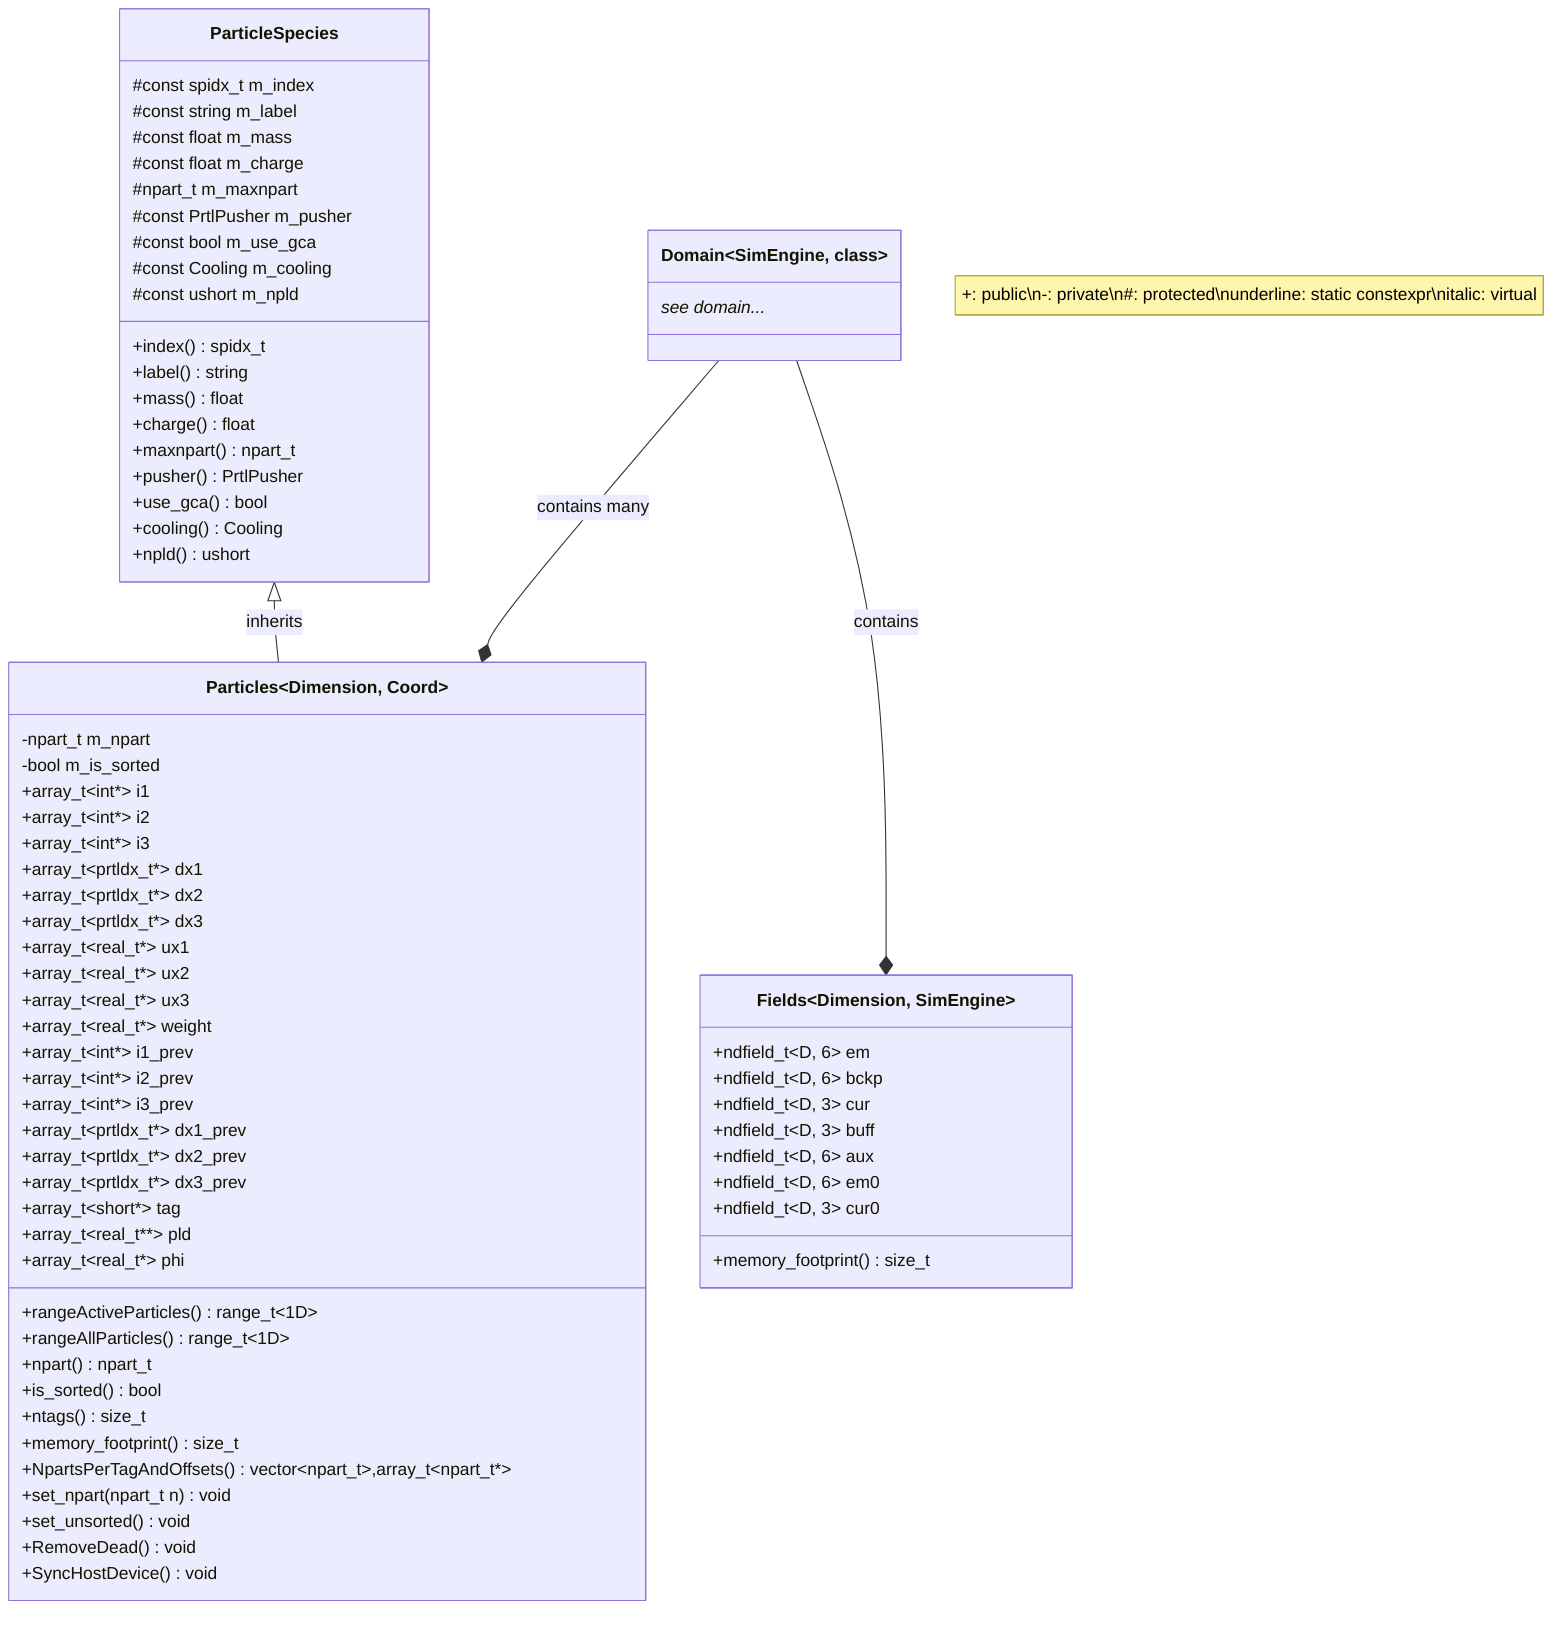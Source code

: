 classDiagram
  class Domain~SimEngine, class~ {
    see domain...*
  }
  class ParticleSpecies {
    #const spidx_t m_index
    #const string m_label
    #const float m_mass
    #const float m_charge
    #npart_t m_maxnpart
    #const PrtlPusher m_pusher
    #const bool m_use_gca
    #const Cooling m_cooling
    #const ushort m_npld
    +index() spidx_t
    +label() string
    +mass() float
    +charge() float
    +maxnpart() npart_t
    +pusher() PrtlPusher
    +use_gca() bool
    +cooling() Cooling
    +npld() ushort
  }
  class Particles~Dimension, Coord~ {
    -npart_t m_npart
    -bool m_is_sorted
    +array_t~int*~ i1
    +array_t~int*~ i2
    +array_t~int*~ i3
    +array_t~prtldx_t*~ dx1
    +array_t~prtldx_t*~ dx2
    +array_t~prtldx_t*~ dx3
    +array_t~real_t*~ ux1
    +array_t~real_t*~ ux2
    +array_t~real_t*~ ux3
    +array_t~real_t*~ weight
    +array_t~int*~ i1_prev
    +array_t~int*~ i2_prev
    +array_t~int*~ i3_prev
    +array_t~prtldx_t*~ dx1_prev
    +array_t~prtldx_t*~ dx2_prev
    +array_t~prtldx_t*~ dx3_prev
    +array_t~short*~ tag
    +array_t~real_t**~ pld
    +array_t~real_t*~ phi
    +rangeActiveParticles() range_t~1D~
    +rangeAllParticles() range_t~1D~
    +npart() npart_t
    +is_sorted() bool
    +ntags() size_t
    +memory_footprint() size_t
    +NpartsPerTagAndOffsets() vector~npart_t~,array_t~npart_t*~
    +set_npart(npart_t n) void
    +set_unsorted() void
    +RemoveDead() void
    +SyncHostDevice() void
  }
  class Fields~Dimension, SimEngine~ {
    +ndfield_t~D, 6~ em
    +ndfield_t~D, 6~ bckp
    +ndfield_t~D, 3~ cur
    +ndfield_t~D, 3~ buff
    +ndfield_t~D, 6~ aux
    +ndfield_t~D, 6~ em0
    +ndfield_t~D, 3~ cur0
    +memory_footprint() size_t
  }

  Domain --* Particles : contains many
  Domain --* Fields : contains
  ParticleSpecies <|-- Particles : inherits

  note "+: public\n-: private\n#: protected\nunderline: static constexpr\nitalic: virtual"